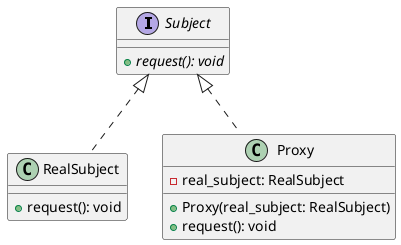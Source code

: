 @startuml
interface Subject {
    {abstract} + request(): void
}

class RealSubject {
    + request(): void
}

class Proxy {
    - real_subject: RealSubject
    + Proxy(real_subject: RealSubject)
    + request(): void
}

Subject <|.. RealSubject
Subject <|.. Proxy

@enduml

